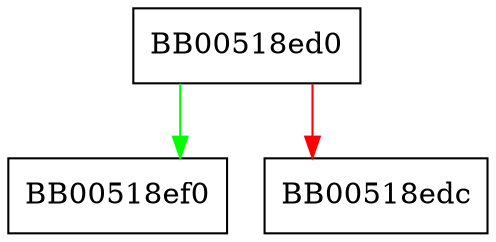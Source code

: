 digraph EVP_PKEY_asn1_get_count {
  node [shape="box"];
  graph [splines=ortho];
  BB00518ed0 -> BB00518ef0 [color="green"];
  BB00518ed0 -> BB00518edc [color="red"];
}